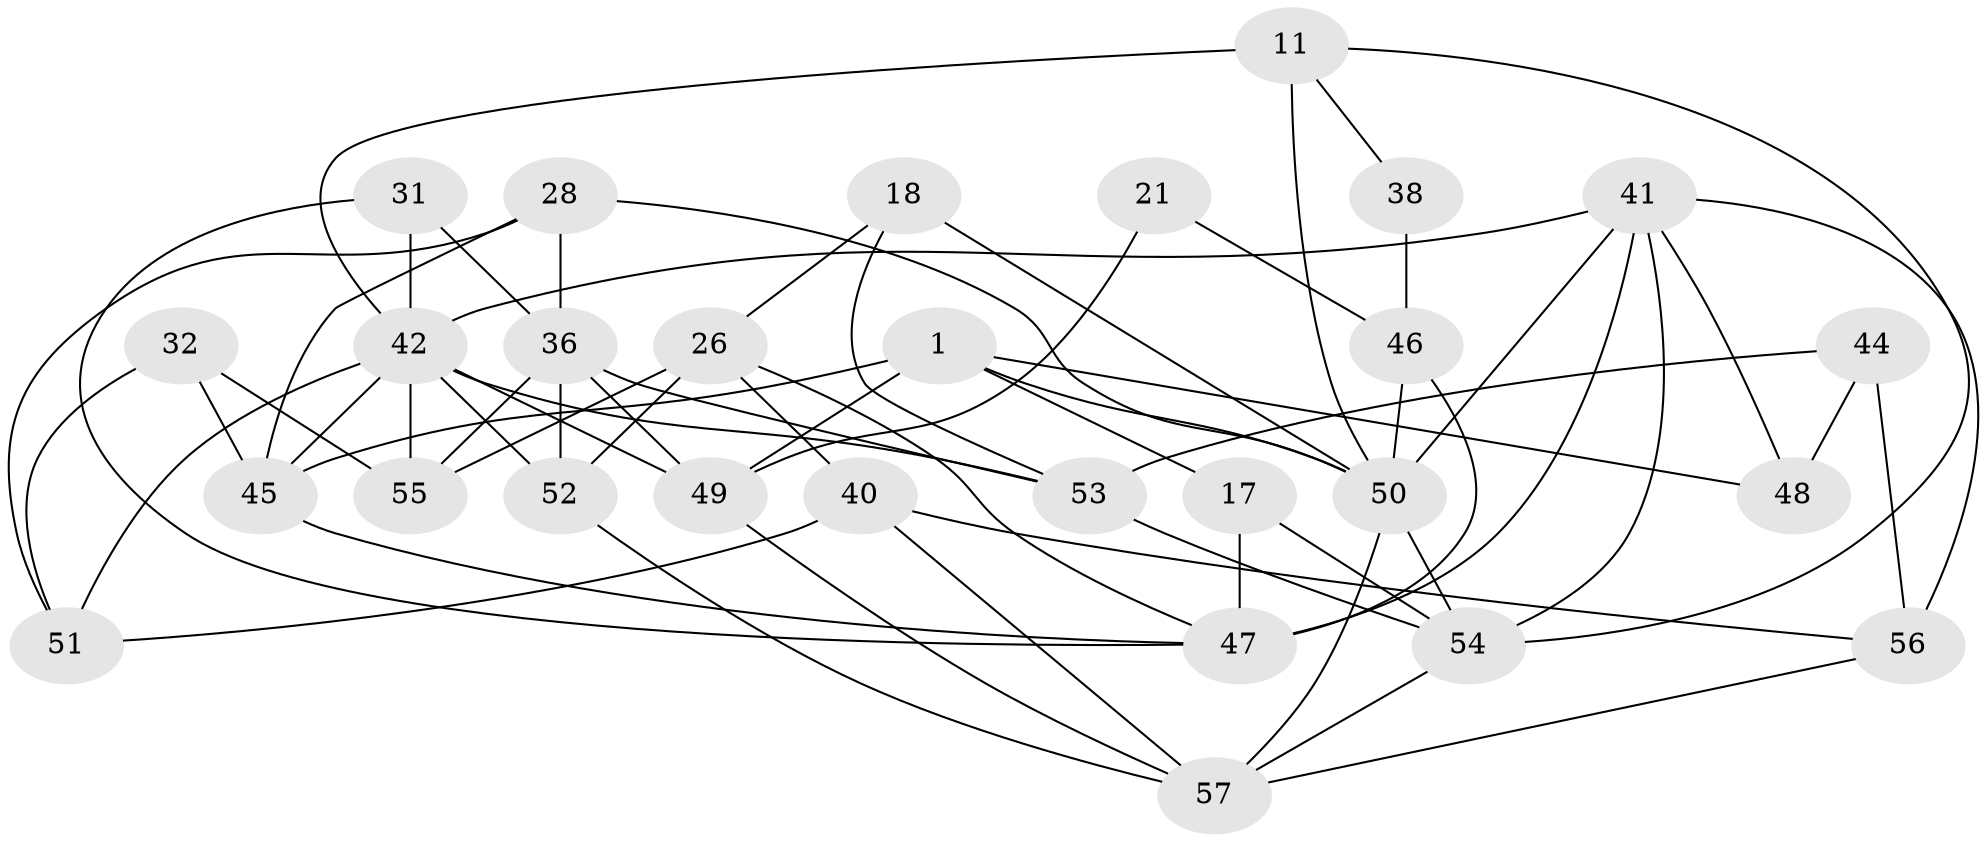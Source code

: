 // original degree distribution, {5: 0.21052631578947367, 4: 0.21052631578947367, 6: 0.08771929824561403, 3: 0.3333333333333333, 2: 0.10526315789473684, 7: 0.05263157894736842}
// Generated by graph-tools (version 1.1) at 2025/49/03/09/25 04:49:00]
// undirected, 28 vertices, 63 edges
graph export_dot {
graph [start="1"]
  node [color=gray90,style=filled];
  1;
  11;
  17;
  18;
  21;
  26 [super="+8"];
  28;
  31;
  32;
  36 [super="+33+24"];
  38;
  40;
  41 [super="+27+15+23"];
  42 [super="+7+5+22"];
  44;
  45;
  46;
  47 [super="+19"];
  48 [super="+43"];
  49 [super="+2+9"];
  50 [super="+37+16"];
  51 [super="+39"];
  52;
  53 [super="+29"];
  54 [super="+35"];
  55 [super="+12"];
  56 [super="+25"];
  57 [super="+30"];
  1 -- 17;
  1 -- 45;
  1 -- 48;
  1 -- 49;
  1 -- 50;
  11 -- 38;
  11 -- 42;
  11 -- 50 [weight=2];
  11 -- 54;
  17 -- 47 [weight=2];
  17 -- 54 [weight=2];
  18 -- 26;
  18 -- 53;
  18 -- 50 [weight=2];
  21 -- 46;
  21 -- 49;
  26 -- 52;
  26 -- 55;
  26 -- 40;
  26 -- 47 [weight=2];
  28 -- 45;
  28 -- 51;
  28 -- 50;
  28 -- 36;
  31 -- 47;
  31 -- 36;
  31 -- 42;
  32 -- 45;
  32 -- 51;
  32 -- 55;
  36 -- 55 [weight=2];
  36 -- 49 [weight=3];
  36 -- 53;
  36 -- 52;
  38 -- 46;
  40 -- 56;
  40 -- 51 [weight=2];
  40 -- 57;
  41 -- 47 [weight=4];
  41 -- 50;
  41 -- 56 [weight=2];
  41 -- 48;
  41 -- 54 [weight=4];
  41 -- 42 [weight=2];
  42 -- 45;
  42 -- 52;
  42 -- 49 [weight=2];
  42 -- 51;
  42 -- 53;
  42 -- 55;
  44 -- 48 [weight=2];
  44 -- 53 [weight=2];
  44 -- 56;
  45 -- 47;
  46 -- 47;
  46 -- 50;
  49 -- 57;
  50 -- 54 [weight=2];
  50 -- 57;
  52 -- 57;
  53 -- 54;
  54 -- 57;
  56 -- 57;
}

